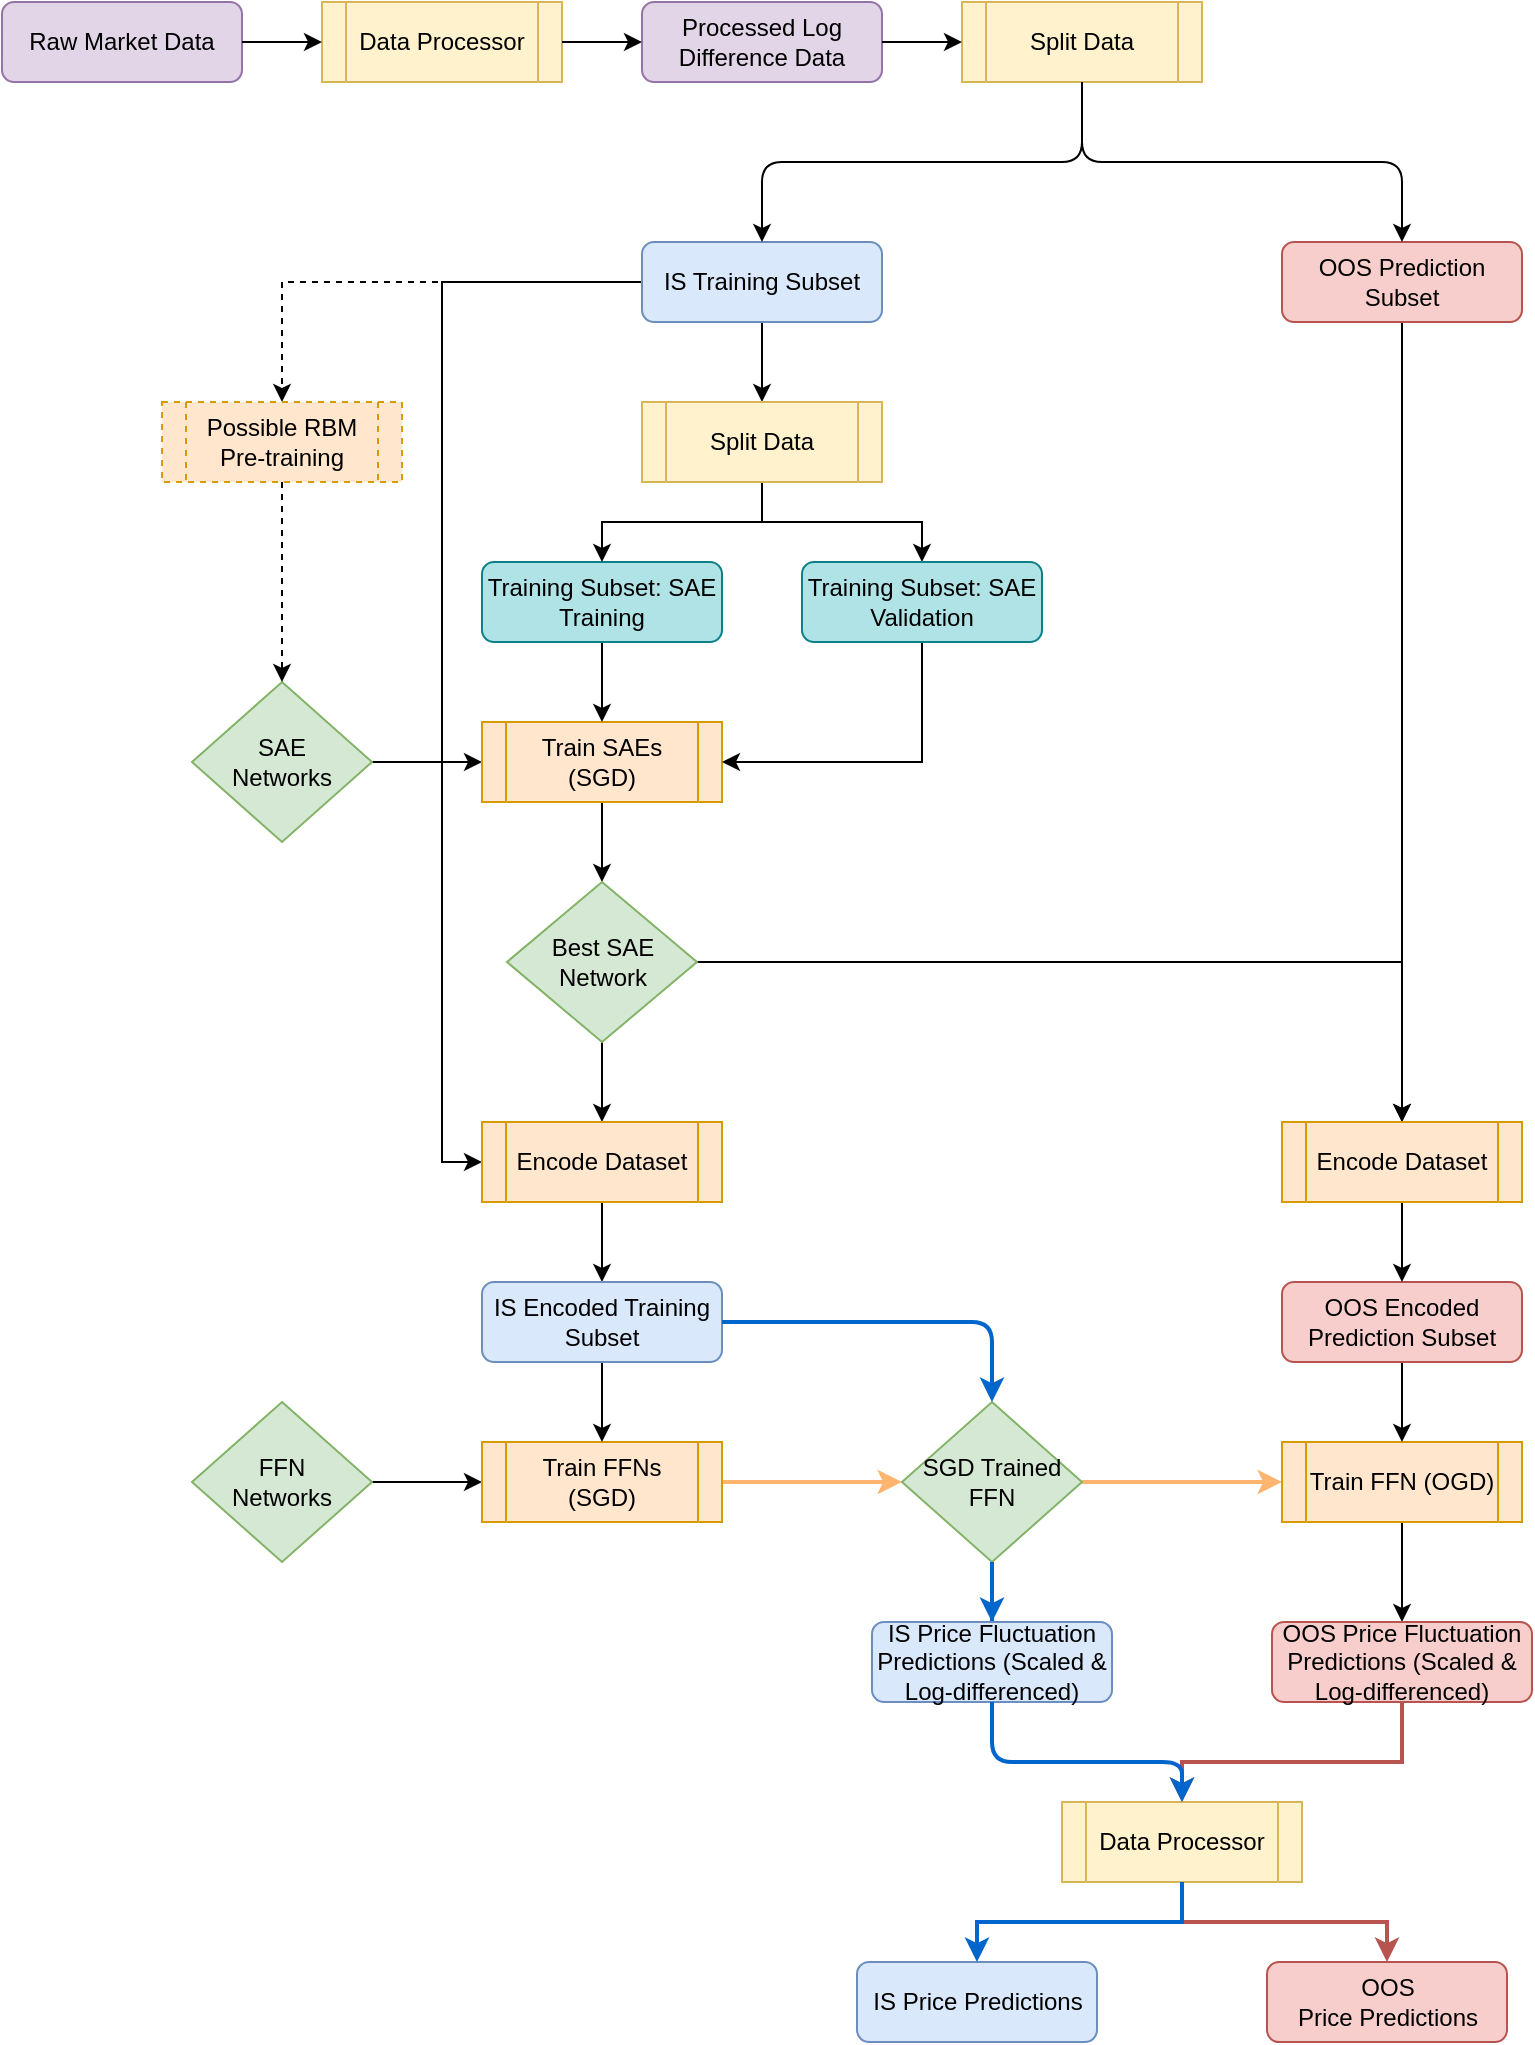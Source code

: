 <mxfile version="12.2.0" type="device" pages="1"><diagram id="EzshH1ZztDxhLU9X4agq" name="Page-1"><mxGraphModel dx="952" dy="796" grid="1" gridSize="10" guides="1" tooltips="1" connect="1" arrows="1" fold="1" page="1" pageScale="1" pageWidth="850" pageHeight="1100" math="0" shadow="0"><root><mxCell id="0"/><mxCell id="1" parent="0"/><mxCell id="Qn935991r_d9r_yExMQz-1" value="Data Processor" style="shape=process;whiteSpace=wrap;html=1;backgroundOutline=1;fillColor=#fff2cc;strokeColor=#d6b656;" parent="1" vertex="1"><mxGeometry x="240" y="40" width="120" height="40" as="geometry"/></mxCell><mxCell id="Qn935991r_d9r_yExMQz-2" value="&lt;span style=&quot;white-space: normal&quot;&gt;Raw Market Data&lt;/span&gt;" style="rounded=1;whiteSpace=wrap;html=1;fillColor=#e1d5e7;strokeColor=#9673a6;" parent="1" vertex="1"><mxGeometry x="80" y="40" width="120" height="40" as="geometry"/></mxCell><mxCell id="Qn935991r_d9r_yExMQz-3" value="Processed Log Difference Data" style="rounded=1;whiteSpace=wrap;html=1;fillColor=#e1d5e7;strokeColor=#9673a6;" parent="1" vertex="1"><mxGeometry x="400" y="40" width="120" height="40" as="geometry"/></mxCell><mxCell id="Qn935991r_d9r_yExMQz-4" value="Split Data" style="shape=process;whiteSpace=wrap;html=1;backgroundOutline=1;fillColor=#fff2cc;strokeColor=#d6b656;" parent="1" vertex="1"><mxGeometry x="560" y="40" width="120" height="40" as="geometry"/></mxCell><mxCell id="Qn935991r_d9r_yExMQz-5" style="edgeStyle=orthogonalEdgeStyle;rounded=0;orthogonalLoop=1;jettySize=auto;html=1;exitX=0.5;exitY=1;exitDx=0;exitDy=0;" parent="1" source="Qn935991r_d9r_yExMQz-8" target="Qn935991r_d9r_yExMQz-24" edge="1"><mxGeometry relative="1" as="geometry"/></mxCell><mxCell id="Qn935991r_d9r_yExMQz-6" style="edgeStyle=orthogonalEdgeStyle;rounded=0;orthogonalLoop=1;jettySize=auto;html=1;entryX=0;entryY=0.5;entryDx=0;entryDy=0;jumpStyle=arc;jumpSize=19;exitX=0;exitY=0.5;exitDx=0;exitDy=0;" parent="1" source="Qn935991r_d9r_yExMQz-8" target="Qn935991r_d9r_yExMQz-30" edge="1"><mxGeometry relative="1" as="geometry"><mxPoint x="260" y="590" as="sourcePoint"/></mxGeometry></mxCell><mxCell id="Qn935991r_d9r_yExMQz-7" style="edgeStyle=orthogonalEdgeStyle;rounded=0;jumpStyle=arc;jumpSize=19;orthogonalLoop=1;jettySize=auto;html=1;exitX=0;exitY=0.5;exitDx=0;exitDy=0;dashed=1;" parent="1" source="Qn935991r_d9r_yExMQz-8" target="Qn935991r_d9r_yExMQz-45" edge="1"><mxGeometry relative="1" as="geometry"/></mxCell><mxCell id="Qn935991r_d9r_yExMQz-8" value="IS Training Subset" style="rounded=1;whiteSpace=wrap;html=1;fillColor=#dae8fc;strokeColor=#6c8ebf;" parent="1" vertex="1"><mxGeometry x="400" y="160" width="120" height="40" as="geometry"/></mxCell><mxCell id="Qn935991r_d9r_yExMQz-9" style="edgeStyle=orthogonalEdgeStyle;rounded=0;jumpStyle=arc;jumpSize=19;orthogonalLoop=1;jettySize=auto;html=1;exitX=0.5;exitY=1;exitDx=0;exitDy=0;" parent="1" source="Qn935991r_d9r_yExMQz-10" target="Qn935991r_d9r_yExMQz-49" edge="1"><mxGeometry relative="1" as="geometry"><mxPoint x="780" y="420" as="targetPoint"/></mxGeometry></mxCell><mxCell id="Qn935991r_d9r_yExMQz-10" value="OOS Prediction Subset" style="rounded=1;whiteSpace=wrap;html=1;fillColor=#f8cecc;strokeColor=#b85450;" parent="1" vertex="1"><mxGeometry x="720" y="160" width="120" height="40" as="geometry"/></mxCell><mxCell id="Qn935991r_d9r_yExMQz-11" value="" style="endArrow=classic;html=1;exitX=1;exitY=0.5;exitDx=0;exitDy=0;entryX=0;entryY=0.5;entryDx=0;entryDy=0;" parent="1" target="Qn935991r_d9r_yExMQz-1" edge="1" source="Qn935991r_d9r_yExMQz-2"><mxGeometry width="50" height="50" relative="1" as="geometry"><mxPoint x="620" y="200" as="sourcePoint"/><mxPoint x="450" y="540" as="targetPoint"/></mxGeometry></mxCell><mxCell id="Qn935991r_d9r_yExMQz-12" value="" style="endArrow=classic;html=1;exitX=1;exitY=0.5;exitDx=0;exitDy=0;entryX=0;entryY=0.5;entryDx=0;entryDy=0;" parent="1" source="Qn935991r_d9r_yExMQz-1" target="Qn935991r_d9r_yExMQz-3" edge="1"><mxGeometry width="50" height="50" relative="1" as="geometry"><mxPoint x="400" y="590" as="sourcePoint"/><mxPoint x="450" y="540" as="targetPoint"/></mxGeometry></mxCell><mxCell id="Qn935991r_d9r_yExMQz-13" value="" style="endArrow=classic;html=1;exitX=1;exitY=0.5;exitDx=0;exitDy=0;entryX=0;entryY=0.5;entryDx=0;entryDy=0;" parent="1" source="Qn935991r_d9r_yExMQz-3" target="Qn935991r_d9r_yExMQz-4" edge="1"><mxGeometry width="50" height="50" relative="1" as="geometry"><mxPoint x="400" y="590" as="sourcePoint"/><mxPoint x="450" y="540" as="targetPoint"/><Array as="points"/></mxGeometry></mxCell><mxCell id="Qn935991r_d9r_yExMQz-14" value="" style="endArrow=classic;html=1;entryX=0.5;entryY=0;entryDx=0;entryDy=0;" parent="1" target="Qn935991r_d9r_yExMQz-8" edge="1"><mxGeometry width="50" height="50" relative="1" as="geometry"><mxPoint x="620" y="80" as="sourcePoint"/><mxPoint x="450" y="240" as="targetPoint"/><Array as="points"><mxPoint x="620" y="120"/><mxPoint x="460" y="120"/><mxPoint x="460" y="160"/></Array></mxGeometry></mxCell><mxCell id="Qn935991r_d9r_yExMQz-15" value="" style="endArrow=classic;html=1;entryX=0.5;entryY=0;entryDx=0;entryDy=0;" parent="1" target="Qn935991r_d9r_yExMQz-10" edge="1"><mxGeometry width="50" height="50" relative="1" as="geometry"><mxPoint x="620" y="80" as="sourcePoint"/><mxPoint x="450" y="240" as="targetPoint"/><Array as="points"><mxPoint x="620" y="120"/><mxPoint x="780" y="120"/><mxPoint x="780" y="160"/></Array></mxGeometry></mxCell><mxCell id="Qn935991r_d9r_yExMQz-16" style="edgeStyle=orthogonalEdgeStyle;rounded=0;orthogonalLoop=1;jettySize=auto;html=1;exitX=1;exitY=0.5;exitDx=0;exitDy=0;entryX=0;entryY=0.5;entryDx=0;entryDy=0;" parent="1" source="Qn935991r_d9r_yExMQz-17" target="Qn935991r_d9r_yExMQz-19" edge="1"><mxGeometry relative="1" as="geometry"><mxPoint x="280" y="420" as="targetPoint"/></mxGeometry></mxCell><mxCell id="Qn935991r_d9r_yExMQz-17" value="SAE &lt;br&gt;Networks" style="rhombus;whiteSpace=wrap;html=1;fillColor=#d5e8d4;strokeColor=#82b366;" parent="1" vertex="1"><mxGeometry x="175" y="380" width="90" height="80" as="geometry"/></mxCell><mxCell id="Qn935991r_d9r_yExMQz-18" style="edgeStyle=orthogonalEdgeStyle;rounded=0;orthogonalLoop=1;jettySize=auto;html=1;exitX=0.5;exitY=1;exitDx=0;exitDy=0;" parent="1" source="Qn935991r_d9r_yExMQz-19" target="Qn935991r_d9r_yExMQz-28" edge="1"><mxGeometry relative="1" as="geometry"/></mxCell><mxCell id="Qn935991r_d9r_yExMQz-19" value="Train SAEs (SGD)" style="shape=process;whiteSpace=wrap;html=1;backgroundOutline=1;fillColor=#ffe6cc;strokeColor=#d79b00;" parent="1" vertex="1"><mxGeometry x="320" y="400" width="120" height="40" as="geometry"/></mxCell><mxCell id="Qn935991r_d9r_yExMQz-20" style="edgeStyle=orthogonalEdgeStyle;rounded=0;orthogonalLoop=1;jettySize=auto;html=1;exitX=0.5;exitY=1;exitDx=0;exitDy=0;entryX=0.5;entryY=0;entryDx=0;entryDy=0;" parent="1" source="Qn935991r_d9r_yExMQz-21" target="Qn935991r_d9r_yExMQz-19" edge="1"><mxGeometry relative="1" as="geometry"/></mxCell><mxCell id="Qn935991r_d9r_yExMQz-21" value="Training Subset: SAE Training" style="rounded=1;whiteSpace=wrap;html=1;fillColor=#b0e3e6;strokeColor=#0e8088;" parent="1" vertex="1"><mxGeometry x="320" y="320" width="120" height="40" as="geometry"/></mxCell><mxCell id="Qn935991r_d9r_yExMQz-22" style="edgeStyle=orthogonalEdgeStyle;rounded=0;orthogonalLoop=1;jettySize=auto;html=1;exitX=0.5;exitY=1;exitDx=0;exitDy=0;" parent="1" source="Qn935991r_d9r_yExMQz-24" target="Qn935991r_d9r_yExMQz-26" edge="1"><mxGeometry relative="1" as="geometry"/></mxCell><mxCell id="Qn935991r_d9r_yExMQz-23" style="edgeStyle=orthogonalEdgeStyle;rounded=0;orthogonalLoop=1;jettySize=auto;html=1;exitX=0.5;exitY=1;exitDx=0;exitDy=0;" parent="1" source="Qn935991r_d9r_yExMQz-24" target="Qn935991r_d9r_yExMQz-21" edge="1"><mxGeometry relative="1" as="geometry"/></mxCell><mxCell id="Qn935991r_d9r_yExMQz-24" value="Split Data" style="shape=process;whiteSpace=wrap;html=1;backgroundOutline=1;fillColor=#fff2cc;strokeColor=#d6b656;" parent="1" vertex="1"><mxGeometry x="400" y="240" width="120" height="40" as="geometry"/></mxCell><mxCell id="Qn935991r_d9r_yExMQz-25" style="edgeStyle=orthogonalEdgeStyle;rounded=0;orthogonalLoop=1;jettySize=auto;html=1;exitX=0.5;exitY=1;exitDx=0;exitDy=0;entryX=1;entryY=0.5;entryDx=0;entryDy=0;" parent="1" source="Qn935991r_d9r_yExMQz-26" target="Qn935991r_d9r_yExMQz-19" edge="1"><mxGeometry relative="1" as="geometry"/></mxCell><mxCell id="Qn935991r_d9r_yExMQz-26" value="Training Subset: SAE Validation" style="rounded=1;whiteSpace=wrap;html=1;fillColor=#b0e3e6;strokeColor=#0e8088;" parent="1" vertex="1"><mxGeometry x="480" y="320" width="120" height="40" as="geometry"/></mxCell><mxCell id="Qn935991r_d9r_yExMQz-27" style="edgeStyle=orthogonalEdgeStyle;rounded=0;orthogonalLoop=1;jettySize=auto;html=1;exitX=0.5;exitY=1;exitDx=0;exitDy=0;entryX=0.5;entryY=0;entryDx=0;entryDy=0;" parent="1" source="Qn935991r_d9r_yExMQz-28" target="Qn935991r_d9r_yExMQz-30" edge="1"><mxGeometry relative="1" as="geometry"/></mxCell><mxCell id="Qn935991r_d9r_yExMQz-57" value="" style="edgeStyle=orthogonalEdgeStyle;rounded=0;orthogonalLoop=1;jettySize=auto;html=1;entryX=0.5;entryY=0;entryDx=0;entryDy=0;" parent="1" source="Qn935991r_d9r_yExMQz-28" target="Qn935991r_d9r_yExMQz-49" edge="1"><mxGeometry relative="1" as="geometry"><mxPoint x="625" y="520" as="targetPoint"/></mxGeometry></mxCell><mxCell id="Qn935991r_d9r_yExMQz-28" value="Best SAE Network" style="rhombus;whiteSpace=wrap;html=1;fillColor=#d5e8d4;strokeColor=#82b366;" parent="1" vertex="1"><mxGeometry x="332.5" y="480" width="95" height="80" as="geometry"/></mxCell><mxCell id="Qn935991r_d9r_yExMQz-29" style="edgeStyle=orthogonalEdgeStyle;rounded=0;jumpStyle=arc;jumpSize=19;orthogonalLoop=1;jettySize=auto;html=1;exitX=0.5;exitY=1;exitDx=0;exitDy=0;" parent="1" source="Qn935991r_d9r_yExMQz-30" edge="1"><mxGeometry relative="1" as="geometry"><mxPoint x="380" y="680" as="targetPoint"/></mxGeometry></mxCell><mxCell id="Qn935991r_d9r_yExMQz-30" value="Encode Dataset" style="shape=process;whiteSpace=wrap;html=1;backgroundOutline=1;fillColor=#ffe6cc;strokeColor=#d79b00;" parent="1" vertex="1"><mxGeometry x="320" y="600" width="120" height="40" as="geometry"/></mxCell><mxCell id="Qn935991r_d9r_yExMQz-31" style="edgeStyle=orthogonalEdgeStyle;rounded=0;jumpStyle=arc;jumpSize=19;orthogonalLoop=1;jettySize=auto;html=1;exitX=1;exitY=0.5;exitDx=0;exitDy=0;entryX=0;entryY=0.5;entryDx=0;entryDy=0;" parent="1" source="Qn935991r_d9r_yExMQz-32" target="Qn935991r_d9r_yExMQz-34" edge="1"><mxGeometry relative="1" as="geometry"/></mxCell><mxCell id="Qn935991r_d9r_yExMQz-32" value="FFN&lt;br&gt;Networks" style="rhombus;whiteSpace=wrap;html=1;fillColor=#d5e8d4;strokeColor=#82b366;" parent="1" vertex="1"><mxGeometry x="175" y="740" width="90" height="80" as="geometry"/></mxCell><mxCell id="Qn935991r_d9r_yExMQz-33" style="edgeStyle=orthogonalEdgeStyle;rounded=0;jumpStyle=arc;jumpSize=19;orthogonalLoop=1;jettySize=auto;html=1;exitX=1;exitY=0.5;exitDx=0;exitDy=0;entryX=0;entryY=0.5;entryDx=0;entryDy=0;strokeColor=#FFB570;strokeWidth=2;" parent="1" source="Qn935991r_d9r_yExMQz-34" target="Qn935991r_d9r_yExMQz-36" edge="1"><mxGeometry relative="1" as="geometry"/></mxCell><mxCell id="Qn935991r_d9r_yExMQz-34" value="Train FFNs (SGD)" style="shape=process;whiteSpace=wrap;html=1;backgroundOutline=1;fillColor=#ffe6cc;strokeColor=#d79b00;" parent="1" vertex="1"><mxGeometry x="320" y="760" width="120" height="40" as="geometry"/></mxCell><mxCell id="Qn935991r_d9r_yExMQz-35" style="edgeStyle=orthogonalEdgeStyle;rounded=0;jumpStyle=arc;jumpSize=19;orthogonalLoop=1;jettySize=auto;html=1;exitX=1;exitY=0.5;exitDx=0;exitDy=0;entryX=0;entryY=0.5;entryDx=0;entryDy=0;strokeColor=#FFB570;strokeWidth=2;" parent="1" source="Qn935991r_d9r_yExMQz-36" target="Qn935991r_d9r_yExMQz-38" edge="1"><mxGeometry relative="1" as="geometry"/></mxCell><mxCell id="Qn935991r_d9r_yExMQz-36" value="SGD Trained &lt;br&gt;FFN" style="rhombus;whiteSpace=wrap;html=1;fillColor=#d5e8d4;strokeColor=#82b366;" parent="1" vertex="1"><mxGeometry x="530" y="740" width="90" height="80" as="geometry"/></mxCell><mxCell id="Qn935991r_d9r_yExMQz-37" style="edgeStyle=orthogonalEdgeStyle;rounded=0;jumpStyle=arc;jumpSize=19;orthogonalLoop=1;jettySize=auto;html=1;exitX=0.5;exitY=1;exitDx=0;exitDy=0;entryX=0.5;entryY=0;entryDx=0;entryDy=0;" parent="1" source="Qn935991r_d9r_yExMQz-38" target="Qn935991r_d9r_yExMQz-40" edge="1"><mxGeometry relative="1" as="geometry"><mxPoint x="780" y="850" as="targetPoint"/></mxGeometry></mxCell><mxCell id="Qn935991r_d9r_yExMQz-38" value="Train FFN (OGD)" style="shape=process;whiteSpace=wrap;html=1;backgroundOutline=1;fillColor=#ffe6cc;strokeColor=#d79b00;" parent="1" vertex="1"><mxGeometry x="720" y="760" width="120" height="40" as="geometry"/></mxCell><mxCell id="Qn935991r_d9r_yExMQz-39" style="edgeStyle=orthogonalEdgeStyle;rounded=0;jumpStyle=arc;jumpSize=19;orthogonalLoop=1;jettySize=auto;html=1;exitX=0.5;exitY=1;exitDx=0;exitDy=0;entryX=0.5;entryY=0;entryDx=0;entryDy=0;fillColor=#f8cecc;strokeColor=#b85450;strokeWidth=2;" parent="1" source="Qn935991r_d9r_yExMQz-40" target="Qn935991r_d9r_yExMQz-42" edge="1"><mxGeometry relative="1" as="geometry"><mxPoint x="780" y="890" as="sourcePoint"/><Array as="points"><mxPoint x="780" y="920"/><mxPoint x="670" y="920"/></Array></mxGeometry></mxCell><mxCell id="Qn935991r_d9r_yExMQz-40" value="OOS Price Fluctuation Predictions (Scaled &amp;amp; Log-differenced)" style="rounded=1;whiteSpace=wrap;html=1;fillColor=#f8cecc;strokeColor=#b85450;" parent="1" vertex="1"><mxGeometry x="715" y="850" width="130" height="40" as="geometry"/></mxCell><mxCell id="Qn935991r_d9r_yExMQz-41" style="edgeStyle=orthogonalEdgeStyle;rounded=0;jumpStyle=arc;jumpSize=19;orthogonalLoop=1;jettySize=auto;html=1;exitX=0.5;exitY=1;exitDx=0;exitDy=0;entryX=0.5;entryY=0;entryDx=0;entryDy=0;fillColor=#f8cecc;strokeColor=#b85450;strokeWidth=2;" parent="1" source="Qn935991r_d9r_yExMQz-42" target="Qn935991r_d9r_yExMQz-43" edge="1"><mxGeometry relative="1" as="geometry"><mxPoint x="780" y="1010" as="targetPoint"/></mxGeometry></mxCell><mxCell id="Qn935991r_d9r_yExMQz-42" value="Data Processor" style="shape=process;whiteSpace=wrap;html=1;backgroundOutline=1;fillColor=#fff2cc;strokeColor=#d6b656;" parent="1" vertex="1"><mxGeometry x="610" y="940" width="120" height="40" as="geometry"/></mxCell><mxCell id="Qn935991r_d9r_yExMQz-43" value="OOS &lt;br&gt;Price Predictions" style="rounded=1;whiteSpace=wrap;html=1;fillColor=#f8cecc;strokeColor=#b85450;" parent="1" vertex="1"><mxGeometry x="712.5" y="1020" width="120" height="40" as="geometry"/></mxCell><mxCell id="Qn935991r_d9r_yExMQz-44" style="edgeStyle=orthogonalEdgeStyle;rounded=0;jumpStyle=arc;jumpSize=19;orthogonalLoop=1;jettySize=auto;html=1;exitX=0.5;exitY=1;exitDx=0;exitDy=0;entryX=0.5;entryY=0;entryDx=0;entryDy=0;dashed=1;" parent="1" source="Qn935991r_d9r_yExMQz-45" target="Qn935991r_d9r_yExMQz-17" edge="1"><mxGeometry relative="1" as="geometry"/></mxCell><mxCell id="Qn935991r_d9r_yExMQz-45" value="Possible RBM Pre-training" style="shape=process;whiteSpace=wrap;html=1;backgroundOutline=1;fillColor=#ffe6cc;strokeColor=#d79b00;dashed=1;" parent="1" vertex="1"><mxGeometry x="160" y="240" width="120" height="40" as="geometry"/></mxCell><mxCell id="Qn935991r_d9r_yExMQz-46" style="edgeStyle=orthogonalEdgeStyle;rounded=0;jumpStyle=arc;jumpSize=19;orthogonalLoop=1;jettySize=auto;html=1;exitX=0.5;exitY=1;exitDx=0;exitDy=0;entryX=0.5;entryY=0;entryDx=0;entryDy=0;" parent="1" source="Qn935991r_d9r_yExMQz-47" target="Qn935991r_d9r_yExMQz-34" edge="1"><mxGeometry relative="1" as="geometry"/></mxCell><mxCell id="Qn935991r_d9r_yExMQz-47" value="IS Encoded Training Subset" style="rounded=1;whiteSpace=wrap;html=1;fillColor=#dae8fc;strokeColor=#6c8ebf;" parent="1" vertex="1"><mxGeometry x="320" y="680" width="120" height="40" as="geometry"/></mxCell><mxCell id="Qn935991r_d9r_yExMQz-55" style="edgeStyle=orthogonalEdgeStyle;rounded=0;orthogonalLoop=1;jettySize=auto;html=1;exitX=0.5;exitY=1;exitDx=0;exitDy=0;" parent="1" source="Qn935991r_d9r_yExMQz-48" target="Qn935991r_d9r_yExMQz-38" edge="1"><mxGeometry relative="1" as="geometry"/></mxCell><mxCell id="Qn935991r_d9r_yExMQz-48" value="OOS Encoded Prediction Subset" style="rounded=1;whiteSpace=wrap;html=1;fillColor=#f8cecc;strokeColor=#b85450;" parent="1" vertex="1"><mxGeometry x="720" y="680" width="120" height="40" as="geometry"/></mxCell><mxCell id="Qn935991r_d9r_yExMQz-54" style="edgeStyle=orthogonalEdgeStyle;rounded=0;orthogonalLoop=1;jettySize=auto;html=1;exitX=0.5;exitY=1;exitDx=0;exitDy=0;entryX=0.5;entryY=0;entryDx=0;entryDy=0;" parent="1" source="Qn935991r_d9r_yExMQz-49" target="Qn935991r_d9r_yExMQz-48" edge="1"><mxGeometry relative="1" as="geometry"/></mxCell><mxCell id="Qn935991r_d9r_yExMQz-49" value="Encode Dataset" style="shape=process;whiteSpace=wrap;html=1;backgroundOutline=1;fillColor=#ffe6cc;strokeColor=#d79b00;" parent="1" vertex="1"><mxGeometry x="720" y="600" width="120" height="40" as="geometry"/></mxCell><mxCell id="Ub1QTB1K5w8k8-sQJtgr-2" value="" style="endArrow=classic;html=1;exitX=1;exitY=0.5;exitDx=0;exitDy=0;entryX=0.5;entryY=0;entryDx=0;entryDy=0;fillColor=#66B2FF;strokeColor=#0066CC;strokeWidth=2;" edge="1" parent="1" source="Qn935991r_d9r_yExMQz-47" target="Qn935991r_d9r_yExMQz-36"><mxGeometry width="50" height="50" relative="1" as="geometry"><mxPoint x="160" y="1110" as="sourcePoint"/><mxPoint x="210" y="1060" as="targetPoint"/><Array as="points"><mxPoint x="575" y="700"/></Array></mxGeometry></mxCell><mxCell id="Ub1QTB1K5w8k8-sQJtgr-3" value="" style="endArrow=classic;html=1;exitX=0.5;exitY=1;exitDx=0;exitDy=0;fillColor=#66B2FF;strokeColor=#0066CC;strokeWidth=2;entryX=0.5;entryY=0;entryDx=0;entryDy=0;" edge="1" parent="1" source="Qn935991r_d9r_yExMQz-36" target="Ub1QTB1K5w8k8-sQJtgr-6"><mxGeometry width="50" height="50" relative="1" as="geometry"><mxPoint x="450" y="710" as="sourcePoint"/><mxPoint x="575" y="860" as="targetPoint"/><Array as="points"><mxPoint x="575" y="860"/><mxPoint x="575" y="840"/></Array></mxGeometry></mxCell><mxCell id="Ub1QTB1K5w8k8-sQJtgr-6" value="IS Price Fluctuation Predictions (Scaled &amp;amp; Log-differenced)" style="rounded=1;whiteSpace=wrap;html=1;fillColor=#dae8fc;strokeColor=#6c8ebf;" vertex="1" parent="1"><mxGeometry x="515" y="850" width="120" height="40" as="geometry"/></mxCell><mxCell id="Ub1QTB1K5w8k8-sQJtgr-8" value="IS Price Predictions" style="rounded=1;whiteSpace=wrap;html=1;fillColor=#dae8fc;strokeColor=#6c8ebf;" vertex="1" parent="1"><mxGeometry x="507.5" y="1020" width="120" height="40" as="geometry"/></mxCell><mxCell id="Ub1QTB1K5w8k8-sQJtgr-9" style="edgeStyle=orthogonalEdgeStyle;rounded=0;jumpStyle=arc;jumpSize=19;orthogonalLoop=1;jettySize=auto;html=1;exitX=0.5;exitY=1;exitDx=0;exitDy=0;entryX=0.5;entryY=0;entryDx=0;entryDy=0;fillColor=#dae8fc;strokeColor=#0066CC;strokeWidth=2;" edge="1" parent="1" source="Qn935991r_d9r_yExMQz-42" target="Ub1QTB1K5w8k8-sQJtgr-8"><mxGeometry relative="1" as="geometry"><mxPoint x="665" y="1000" as="sourcePoint"/><mxPoint x="790" y="1060" as="targetPoint"/></mxGeometry></mxCell><mxCell id="Ub1QTB1K5w8k8-sQJtgr-10" value="" style="endArrow=classic;html=1;exitX=0.5;exitY=1;exitDx=0;exitDy=0;fillColor=#66B2FF;strokeColor=#0066CC;strokeWidth=2;entryX=0.5;entryY=0;entryDx=0;entryDy=0;" edge="1" parent="1" source="Ub1QTB1K5w8k8-sQJtgr-6" target="Qn935991r_d9r_yExMQz-42"><mxGeometry width="50" height="50" relative="1" as="geometry"><mxPoint x="420" y="920" as="sourcePoint"/><mxPoint x="420" y="950" as="targetPoint"/><Array as="points"><mxPoint x="575" y="920"/><mxPoint x="670" y="920"/></Array></mxGeometry></mxCell></root></mxGraphModel></diagram></mxfile>